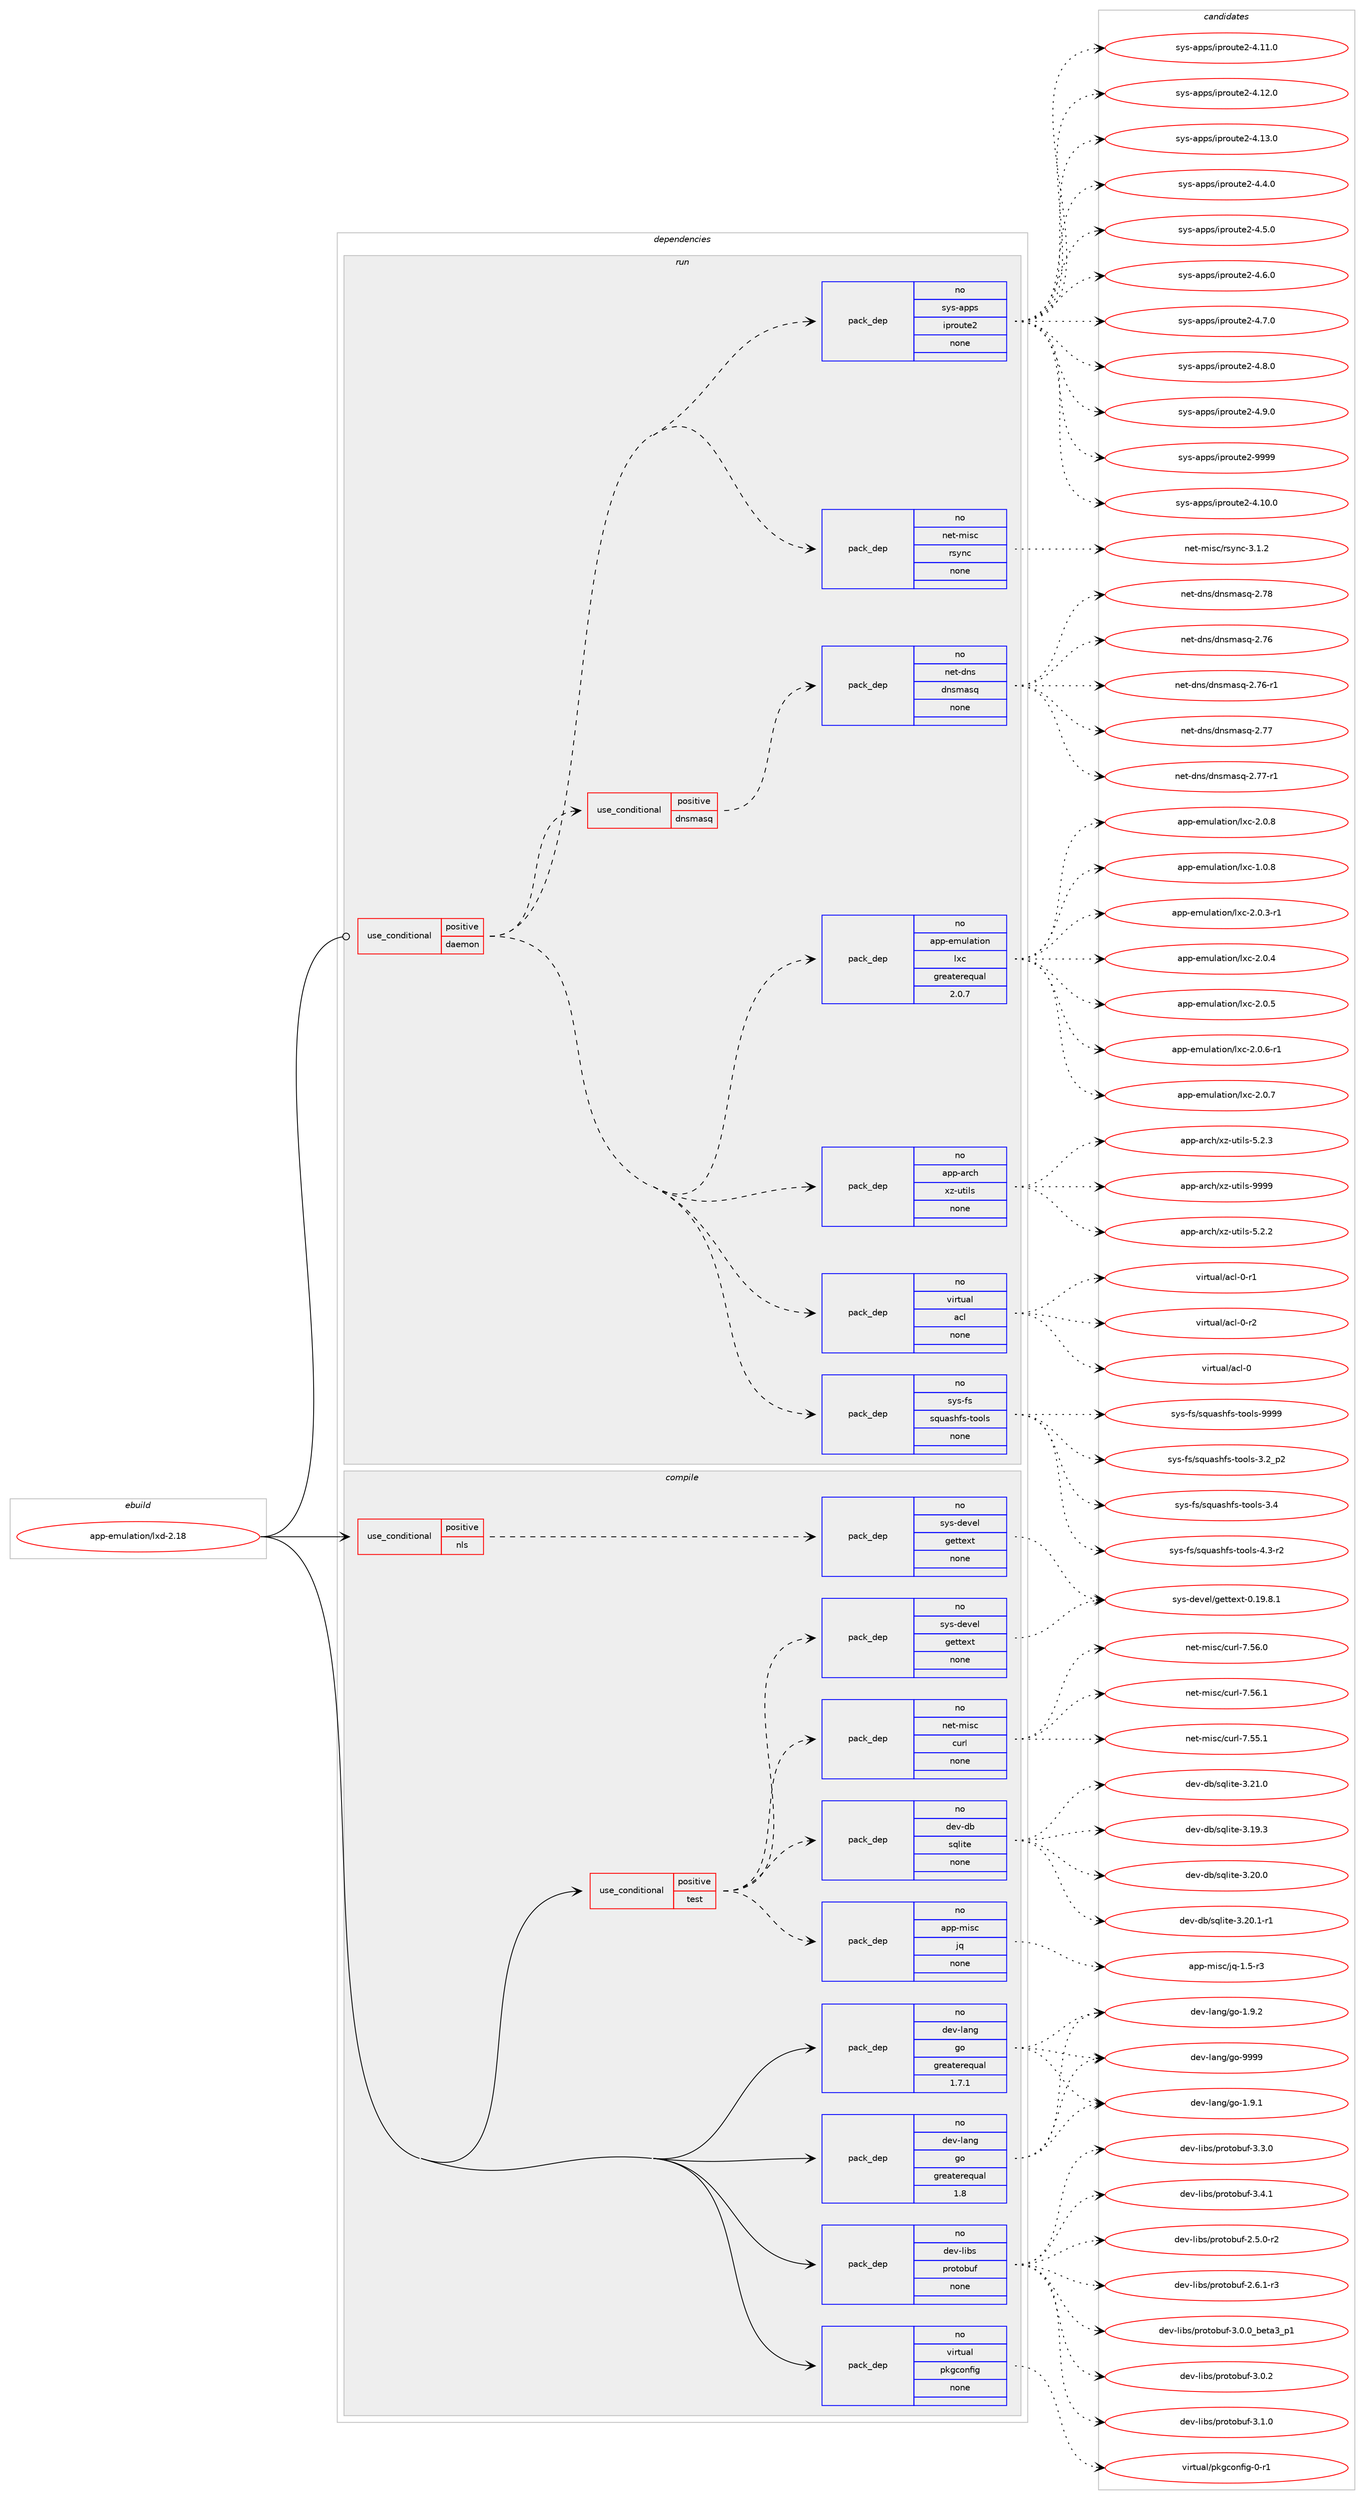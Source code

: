 digraph prolog {

# *************
# Graph options
# *************

newrank=true;
concentrate=true;
compound=true;
graph [rankdir=LR,fontname=Helvetica,fontsize=10,ranksep=1.5];#, ranksep=2.5, nodesep=0.2];
edge  [arrowhead=vee];
node  [fontname=Helvetica,fontsize=10];

# **********
# The ebuild
# **********

subgraph cluster_leftcol {
color=gray;
rank=same;
label=<<i>ebuild</i>>;
id [label="app-emulation/lxd-2.18", color=red, width=4, href="../app-emulation/lxd-2.18.svg"];
}

# ****************
# The dependencies
# ****************

subgraph cluster_midcol {
color=gray;
label=<<i>dependencies</i>>;
subgraph cluster_compile {
fillcolor="#eeeeee";
style=filled;
label=<<i>compile</i>>;
subgraph cond5562 {
dependency23207 [label=<<TABLE BORDER="0" CELLBORDER="1" CELLSPACING="0" CELLPADDING="4"><TR><TD ROWSPAN="3" CELLPADDING="10">use_conditional</TD></TR><TR><TD>positive</TD></TR><TR><TD>nls</TD></TR></TABLE>>, shape=none, color=red];
subgraph pack17197 {
dependency23208 [label=<<TABLE BORDER="0" CELLBORDER="1" CELLSPACING="0" CELLPADDING="4" WIDTH="220"><TR><TD ROWSPAN="6" CELLPADDING="30">pack_dep</TD></TR><TR><TD WIDTH="110">no</TD></TR><TR><TD>sys-devel</TD></TR><TR><TD>gettext</TD></TR><TR><TD>none</TD></TR><TR><TD></TD></TR></TABLE>>, shape=none, color=blue];
}
dependency23207:e -> dependency23208:w [weight=20,style="dashed",arrowhead="vee"];
}
id:e -> dependency23207:w [weight=20,style="solid",arrowhead="vee"];
subgraph cond5563 {
dependency23209 [label=<<TABLE BORDER="0" CELLBORDER="1" CELLSPACING="0" CELLPADDING="4"><TR><TD ROWSPAN="3" CELLPADDING="10">use_conditional</TD></TR><TR><TD>positive</TD></TR><TR><TD>test</TD></TR></TABLE>>, shape=none, color=red];
subgraph pack17198 {
dependency23210 [label=<<TABLE BORDER="0" CELLBORDER="1" CELLSPACING="0" CELLPADDING="4" WIDTH="220"><TR><TD ROWSPAN="6" CELLPADDING="30">pack_dep</TD></TR><TR><TD WIDTH="110">no</TD></TR><TR><TD>app-misc</TD></TR><TR><TD>jq</TD></TR><TR><TD>none</TD></TR><TR><TD></TD></TR></TABLE>>, shape=none, color=blue];
}
dependency23209:e -> dependency23210:w [weight=20,style="dashed",arrowhead="vee"];
subgraph pack17199 {
dependency23211 [label=<<TABLE BORDER="0" CELLBORDER="1" CELLSPACING="0" CELLPADDING="4" WIDTH="220"><TR><TD ROWSPAN="6" CELLPADDING="30">pack_dep</TD></TR><TR><TD WIDTH="110">no</TD></TR><TR><TD>dev-db</TD></TR><TR><TD>sqlite</TD></TR><TR><TD>none</TD></TR><TR><TD></TD></TR></TABLE>>, shape=none, color=blue];
}
dependency23209:e -> dependency23211:w [weight=20,style="dashed",arrowhead="vee"];
subgraph pack17200 {
dependency23212 [label=<<TABLE BORDER="0" CELLBORDER="1" CELLSPACING="0" CELLPADDING="4" WIDTH="220"><TR><TD ROWSPAN="6" CELLPADDING="30">pack_dep</TD></TR><TR><TD WIDTH="110">no</TD></TR><TR><TD>net-misc</TD></TR><TR><TD>curl</TD></TR><TR><TD>none</TD></TR><TR><TD></TD></TR></TABLE>>, shape=none, color=blue];
}
dependency23209:e -> dependency23212:w [weight=20,style="dashed",arrowhead="vee"];
subgraph pack17201 {
dependency23213 [label=<<TABLE BORDER="0" CELLBORDER="1" CELLSPACING="0" CELLPADDING="4" WIDTH="220"><TR><TD ROWSPAN="6" CELLPADDING="30">pack_dep</TD></TR><TR><TD WIDTH="110">no</TD></TR><TR><TD>sys-devel</TD></TR><TR><TD>gettext</TD></TR><TR><TD>none</TD></TR><TR><TD></TD></TR></TABLE>>, shape=none, color=blue];
}
dependency23209:e -> dependency23213:w [weight=20,style="dashed",arrowhead="vee"];
}
id:e -> dependency23209:w [weight=20,style="solid",arrowhead="vee"];
subgraph pack17202 {
dependency23214 [label=<<TABLE BORDER="0" CELLBORDER="1" CELLSPACING="0" CELLPADDING="4" WIDTH="220"><TR><TD ROWSPAN="6" CELLPADDING="30">pack_dep</TD></TR><TR><TD WIDTH="110">no</TD></TR><TR><TD>dev-lang</TD></TR><TR><TD>go</TD></TR><TR><TD>greaterequal</TD></TR><TR><TD>1.7.1</TD></TR></TABLE>>, shape=none, color=blue];
}
id:e -> dependency23214:w [weight=20,style="solid",arrowhead="vee"];
subgraph pack17203 {
dependency23215 [label=<<TABLE BORDER="0" CELLBORDER="1" CELLSPACING="0" CELLPADDING="4" WIDTH="220"><TR><TD ROWSPAN="6" CELLPADDING="30">pack_dep</TD></TR><TR><TD WIDTH="110">no</TD></TR><TR><TD>dev-lang</TD></TR><TR><TD>go</TD></TR><TR><TD>greaterequal</TD></TR><TR><TD>1.8</TD></TR></TABLE>>, shape=none, color=blue];
}
id:e -> dependency23215:w [weight=20,style="solid",arrowhead="vee"];
subgraph pack17204 {
dependency23216 [label=<<TABLE BORDER="0" CELLBORDER="1" CELLSPACING="0" CELLPADDING="4" WIDTH="220"><TR><TD ROWSPAN="6" CELLPADDING="30">pack_dep</TD></TR><TR><TD WIDTH="110">no</TD></TR><TR><TD>dev-libs</TD></TR><TR><TD>protobuf</TD></TR><TR><TD>none</TD></TR><TR><TD></TD></TR></TABLE>>, shape=none, color=blue];
}
id:e -> dependency23216:w [weight=20,style="solid",arrowhead="vee"];
subgraph pack17205 {
dependency23217 [label=<<TABLE BORDER="0" CELLBORDER="1" CELLSPACING="0" CELLPADDING="4" WIDTH="220"><TR><TD ROWSPAN="6" CELLPADDING="30">pack_dep</TD></TR><TR><TD WIDTH="110">no</TD></TR><TR><TD>virtual</TD></TR><TR><TD>pkgconfig</TD></TR><TR><TD>none</TD></TR><TR><TD></TD></TR></TABLE>>, shape=none, color=blue];
}
id:e -> dependency23217:w [weight=20,style="solid",arrowhead="vee"];
}
subgraph cluster_compileandrun {
fillcolor="#eeeeee";
style=filled;
label=<<i>compile and run</i>>;
}
subgraph cluster_run {
fillcolor="#eeeeee";
style=filled;
label=<<i>run</i>>;
subgraph cond5564 {
dependency23218 [label=<<TABLE BORDER="0" CELLBORDER="1" CELLSPACING="0" CELLPADDING="4"><TR><TD ROWSPAN="3" CELLPADDING="10">use_conditional</TD></TR><TR><TD>positive</TD></TR><TR><TD>daemon</TD></TR></TABLE>>, shape=none, color=red];
subgraph pack17206 {
dependency23219 [label=<<TABLE BORDER="0" CELLBORDER="1" CELLSPACING="0" CELLPADDING="4" WIDTH="220"><TR><TD ROWSPAN="6" CELLPADDING="30">pack_dep</TD></TR><TR><TD WIDTH="110">no</TD></TR><TR><TD>app-arch</TD></TR><TR><TD>xz-utils</TD></TR><TR><TD>none</TD></TR><TR><TD></TD></TR></TABLE>>, shape=none, color=blue];
}
dependency23218:e -> dependency23219:w [weight=20,style="dashed",arrowhead="vee"];
subgraph pack17207 {
dependency23220 [label=<<TABLE BORDER="0" CELLBORDER="1" CELLSPACING="0" CELLPADDING="4" WIDTH="220"><TR><TD ROWSPAN="6" CELLPADDING="30">pack_dep</TD></TR><TR><TD WIDTH="110">no</TD></TR><TR><TD>app-emulation</TD></TR><TR><TD>lxc</TD></TR><TR><TD>greaterequal</TD></TR><TR><TD>2.0.7</TD></TR></TABLE>>, shape=none, color=blue];
}
dependency23218:e -> dependency23220:w [weight=20,style="dashed",arrowhead="vee"];
subgraph cond5565 {
dependency23221 [label=<<TABLE BORDER="0" CELLBORDER="1" CELLSPACING="0" CELLPADDING="4"><TR><TD ROWSPAN="3" CELLPADDING="10">use_conditional</TD></TR><TR><TD>positive</TD></TR><TR><TD>dnsmasq</TD></TR></TABLE>>, shape=none, color=red];
subgraph pack17208 {
dependency23222 [label=<<TABLE BORDER="0" CELLBORDER="1" CELLSPACING="0" CELLPADDING="4" WIDTH="220"><TR><TD ROWSPAN="6" CELLPADDING="30">pack_dep</TD></TR><TR><TD WIDTH="110">no</TD></TR><TR><TD>net-dns</TD></TR><TR><TD>dnsmasq</TD></TR><TR><TD>none</TD></TR><TR><TD></TD></TR></TABLE>>, shape=none, color=blue];
}
dependency23221:e -> dependency23222:w [weight=20,style="dashed",arrowhead="vee"];
}
dependency23218:e -> dependency23221:w [weight=20,style="dashed",arrowhead="vee"];
subgraph pack17209 {
dependency23223 [label=<<TABLE BORDER="0" CELLBORDER="1" CELLSPACING="0" CELLPADDING="4" WIDTH="220"><TR><TD ROWSPAN="6" CELLPADDING="30">pack_dep</TD></TR><TR><TD WIDTH="110">no</TD></TR><TR><TD>net-misc</TD></TR><TR><TD>rsync</TD></TR><TR><TD>none</TD></TR><TR><TD></TD></TR></TABLE>>, shape=none, color=blue];
}
dependency23218:e -> dependency23223:w [weight=20,style="dashed",arrowhead="vee"];
subgraph pack17210 {
dependency23224 [label=<<TABLE BORDER="0" CELLBORDER="1" CELLSPACING="0" CELLPADDING="4" WIDTH="220"><TR><TD ROWSPAN="6" CELLPADDING="30">pack_dep</TD></TR><TR><TD WIDTH="110">no</TD></TR><TR><TD>sys-apps</TD></TR><TR><TD>iproute2</TD></TR><TR><TD>none</TD></TR><TR><TD></TD></TR></TABLE>>, shape=none, color=blue];
}
dependency23218:e -> dependency23224:w [weight=20,style="dashed",arrowhead="vee"];
subgraph pack17211 {
dependency23225 [label=<<TABLE BORDER="0" CELLBORDER="1" CELLSPACING="0" CELLPADDING="4" WIDTH="220"><TR><TD ROWSPAN="6" CELLPADDING="30">pack_dep</TD></TR><TR><TD WIDTH="110">no</TD></TR><TR><TD>sys-fs</TD></TR><TR><TD>squashfs-tools</TD></TR><TR><TD>none</TD></TR><TR><TD></TD></TR></TABLE>>, shape=none, color=blue];
}
dependency23218:e -> dependency23225:w [weight=20,style="dashed",arrowhead="vee"];
subgraph pack17212 {
dependency23226 [label=<<TABLE BORDER="0" CELLBORDER="1" CELLSPACING="0" CELLPADDING="4" WIDTH="220"><TR><TD ROWSPAN="6" CELLPADDING="30">pack_dep</TD></TR><TR><TD WIDTH="110">no</TD></TR><TR><TD>virtual</TD></TR><TR><TD>acl</TD></TR><TR><TD>none</TD></TR><TR><TD></TD></TR></TABLE>>, shape=none, color=blue];
}
dependency23218:e -> dependency23226:w [weight=20,style="dashed",arrowhead="vee"];
}
id:e -> dependency23218:w [weight=20,style="solid",arrowhead="odot"];
}
}

# **************
# The candidates
# **************

subgraph cluster_choices {
rank=same;
color=gray;
label=<<i>candidates</i>>;

subgraph choice17197 {
color=black;
nodesep=1;
choice1151211154510010111810110847103101116116101120116454846495746564649 [label="sys-devel/gettext-0.19.8.1", color=red, width=4,href="../sys-devel/gettext-0.19.8.1.svg"];
dependency23208:e -> choice1151211154510010111810110847103101116116101120116454846495746564649:w [style=dotted,weight="100"];
}
subgraph choice17198 {
color=black;
nodesep=1;
choice97112112451091051159947106113454946534511451 [label="app-misc/jq-1.5-r3", color=red, width=4,href="../app-misc/jq-1.5-r3.svg"];
dependency23210:e -> choice97112112451091051159947106113454946534511451:w [style=dotted,weight="100"];
}
subgraph choice17199 {
color=black;
nodesep=1;
choice10010111845100984711511310810511610145514649574651 [label="dev-db/sqlite-3.19.3", color=red, width=4,href="../dev-db/sqlite-3.19.3.svg"];
choice10010111845100984711511310810511610145514650484648 [label="dev-db/sqlite-3.20.0", color=red, width=4,href="../dev-db/sqlite-3.20.0.svg"];
choice100101118451009847115113108105116101455146504846494511449 [label="dev-db/sqlite-3.20.1-r1", color=red, width=4,href="../dev-db/sqlite-3.20.1-r1.svg"];
choice10010111845100984711511310810511610145514650494648 [label="dev-db/sqlite-3.21.0", color=red, width=4,href="../dev-db/sqlite-3.21.0.svg"];
dependency23211:e -> choice10010111845100984711511310810511610145514649574651:w [style=dotted,weight="100"];
dependency23211:e -> choice10010111845100984711511310810511610145514650484648:w [style=dotted,weight="100"];
dependency23211:e -> choice100101118451009847115113108105116101455146504846494511449:w [style=dotted,weight="100"];
dependency23211:e -> choice10010111845100984711511310810511610145514650494648:w [style=dotted,weight="100"];
}
subgraph choice17200 {
color=black;
nodesep=1;
choice1101011164510910511599479911711410845554653534649 [label="net-misc/curl-7.55.1", color=red, width=4,href="../net-misc/curl-7.55.1.svg"];
choice1101011164510910511599479911711410845554653544648 [label="net-misc/curl-7.56.0", color=red, width=4,href="../net-misc/curl-7.56.0.svg"];
choice1101011164510910511599479911711410845554653544649 [label="net-misc/curl-7.56.1", color=red, width=4,href="../net-misc/curl-7.56.1.svg"];
dependency23212:e -> choice1101011164510910511599479911711410845554653534649:w [style=dotted,weight="100"];
dependency23212:e -> choice1101011164510910511599479911711410845554653544648:w [style=dotted,weight="100"];
dependency23212:e -> choice1101011164510910511599479911711410845554653544649:w [style=dotted,weight="100"];
}
subgraph choice17201 {
color=black;
nodesep=1;
choice1151211154510010111810110847103101116116101120116454846495746564649 [label="sys-devel/gettext-0.19.8.1", color=red, width=4,href="../sys-devel/gettext-0.19.8.1.svg"];
dependency23213:e -> choice1151211154510010111810110847103101116116101120116454846495746564649:w [style=dotted,weight="100"];
}
subgraph choice17202 {
color=black;
nodesep=1;
choice100101118451089711010347103111454946574649 [label="dev-lang/go-1.9.1", color=red, width=4,href="../dev-lang/go-1.9.1.svg"];
choice100101118451089711010347103111454946574650 [label="dev-lang/go-1.9.2", color=red, width=4,href="../dev-lang/go-1.9.2.svg"];
choice1001011184510897110103471031114557575757 [label="dev-lang/go-9999", color=red, width=4,href="../dev-lang/go-9999.svg"];
dependency23214:e -> choice100101118451089711010347103111454946574649:w [style=dotted,weight="100"];
dependency23214:e -> choice100101118451089711010347103111454946574650:w [style=dotted,weight="100"];
dependency23214:e -> choice1001011184510897110103471031114557575757:w [style=dotted,weight="100"];
}
subgraph choice17203 {
color=black;
nodesep=1;
choice100101118451089711010347103111454946574649 [label="dev-lang/go-1.9.1", color=red, width=4,href="../dev-lang/go-1.9.1.svg"];
choice100101118451089711010347103111454946574650 [label="dev-lang/go-1.9.2", color=red, width=4,href="../dev-lang/go-1.9.2.svg"];
choice1001011184510897110103471031114557575757 [label="dev-lang/go-9999", color=red, width=4,href="../dev-lang/go-9999.svg"];
dependency23215:e -> choice100101118451089711010347103111454946574649:w [style=dotted,weight="100"];
dependency23215:e -> choice100101118451089711010347103111454946574650:w [style=dotted,weight="100"];
dependency23215:e -> choice1001011184510897110103471031114557575757:w [style=dotted,weight="100"];
}
subgraph choice17204 {
color=black;
nodesep=1;
choice100101118451081059811547112114111116111981171024550465346484511450 [label="dev-libs/protobuf-2.5.0-r2", color=red, width=4,href="../dev-libs/protobuf-2.5.0-r2.svg"];
choice100101118451081059811547112114111116111981171024550465446494511451 [label="dev-libs/protobuf-2.6.1-r3", color=red, width=4,href="../dev-libs/protobuf-2.6.1-r3.svg"];
choice10010111845108105981154711211411111611198117102455146484648959810111697519511249 [label="dev-libs/protobuf-3.0.0_beta3_p1", color=red, width=4,href="../dev-libs/protobuf-3.0.0_beta3_p1.svg"];
choice10010111845108105981154711211411111611198117102455146484650 [label="dev-libs/protobuf-3.0.2", color=red, width=4,href="../dev-libs/protobuf-3.0.2.svg"];
choice10010111845108105981154711211411111611198117102455146494648 [label="dev-libs/protobuf-3.1.0", color=red, width=4,href="../dev-libs/protobuf-3.1.0.svg"];
choice10010111845108105981154711211411111611198117102455146514648 [label="dev-libs/protobuf-3.3.0", color=red, width=4,href="../dev-libs/protobuf-3.3.0.svg"];
choice10010111845108105981154711211411111611198117102455146524649 [label="dev-libs/protobuf-3.4.1", color=red, width=4,href="../dev-libs/protobuf-3.4.1.svg"];
dependency23216:e -> choice100101118451081059811547112114111116111981171024550465346484511450:w [style=dotted,weight="100"];
dependency23216:e -> choice100101118451081059811547112114111116111981171024550465446494511451:w [style=dotted,weight="100"];
dependency23216:e -> choice10010111845108105981154711211411111611198117102455146484648959810111697519511249:w [style=dotted,weight="100"];
dependency23216:e -> choice10010111845108105981154711211411111611198117102455146484650:w [style=dotted,weight="100"];
dependency23216:e -> choice10010111845108105981154711211411111611198117102455146494648:w [style=dotted,weight="100"];
dependency23216:e -> choice10010111845108105981154711211411111611198117102455146514648:w [style=dotted,weight="100"];
dependency23216:e -> choice10010111845108105981154711211411111611198117102455146524649:w [style=dotted,weight="100"];
}
subgraph choice17205 {
color=black;
nodesep=1;
choice11810511411611797108471121071039911111010210510345484511449 [label="virtual/pkgconfig-0-r1", color=red, width=4,href="../virtual/pkgconfig-0-r1.svg"];
dependency23217:e -> choice11810511411611797108471121071039911111010210510345484511449:w [style=dotted,weight="100"];
}
subgraph choice17206 {
color=black;
nodesep=1;
choice971121124597114991044712012245117116105108115455346504650 [label="app-arch/xz-utils-5.2.2", color=red, width=4,href="../app-arch/xz-utils-5.2.2.svg"];
choice971121124597114991044712012245117116105108115455346504651 [label="app-arch/xz-utils-5.2.3", color=red, width=4,href="../app-arch/xz-utils-5.2.3.svg"];
choice9711211245971149910447120122451171161051081154557575757 [label="app-arch/xz-utils-9999", color=red, width=4,href="../app-arch/xz-utils-9999.svg"];
dependency23219:e -> choice971121124597114991044712012245117116105108115455346504650:w [style=dotted,weight="100"];
dependency23219:e -> choice971121124597114991044712012245117116105108115455346504651:w [style=dotted,weight="100"];
dependency23219:e -> choice9711211245971149910447120122451171161051081154557575757:w [style=dotted,weight="100"];
}
subgraph choice17207 {
color=black;
nodesep=1;
choice9711211245101109117108971161051111104710812099454946484656 [label="app-emulation/lxc-1.0.8", color=red, width=4,href="../app-emulation/lxc-1.0.8.svg"];
choice97112112451011091171089711610511111047108120994550464846514511449 [label="app-emulation/lxc-2.0.3-r1", color=red, width=4,href="../app-emulation/lxc-2.0.3-r1.svg"];
choice9711211245101109117108971161051111104710812099455046484652 [label="app-emulation/lxc-2.0.4", color=red, width=4,href="../app-emulation/lxc-2.0.4.svg"];
choice9711211245101109117108971161051111104710812099455046484653 [label="app-emulation/lxc-2.0.5", color=red, width=4,href="../app-emulation/lxc-2.0.5.svg"];
choice97112112451011091171089711610511111047108120994550464846544511449 [label="app-emulation/lxc-2.0.6-r1", color=red, width=4,href="../app-emulation/lxc-2.0.6-r1.svg"];
choice9711211245101109117108971161051111104710812099455046484655 [label="app-emulation/lxc-2.0.7", color=red, width=4,href="../app-emulation/lxc-2.0.7.svg"];
choice9711211245101109117108971161051111104710812099455046484656 [label="app-emulation/lxc-2.0.8", color=red, width=4,href="../app-emulation/lxc-2.0.8.svg"];
dependency23220:e -> choice9711211245101109117108971161051111104710812099454946484656:w [style=dotted,weight="100"];
dependency23220:e -> choice97112112451011091171089711610511111047108120994550464846514511449:w [style=dotted,weight="100"];
dependency23220:e -> choice9711211245101109117108971161051111104710812099455046484652:w [style=dotted,weight="100"];
dependency23220:e -> choice9711211245101109117108971161051111104710812099455046484653:w [style=dotted,weight="100"];
dependency23220:e -> choice97112112451011091171089711610511111047108120994550464846544511449:w [style=dotted,weight="100"];
dependency23220:e -> choice9711211245101109117108971161051111104710812099455046484655:w [style=dotted,weight="100"];
dependency23220:e -> choice9711211245101109117108971161051111104710812099455046484656:w [style=dotted,weight="100"];
}
subgraph choice17208 {
color=black;
nodesep=1;
choice1101011164510011011547100110115109971151134550465554 [label="net-dns/dnsmasq-2.76", color=red, width=4,href="../net-dns/dnsmasq-2.76.svg"];
choice11010111645100110115471001101151099711511345504655544511449 [label="net-dns/dnsmasq-2.76-r1", color=red, width=4,href="../net-dns/dnsmasq-2.76-r1.svg"];
choice1101011164510011011547100110115109971151134550465555 [label="net-dns/dnsmasq-2.77", color=red, width=4,href="../net-dns/dnsmasq-2.77.svg"];
choice11010111645100110115471001101151099711511345504655554511449 [label="net-dns/dnsmasq-2.77-r1", color=red, width=4,href="../net-dns/dnsmasq-2.77-r1.svg"];
choice1101011164510011011547100110115109971151134550465556 [label="net-dns/dnsmasq-2.78", color=red, width=4,href="../net-dns/dnsmasq-2.78.svg"];
dependency23222:e -> choice1101011164510011011547100110115109971151134550465554:w [style=dotted,weight="100"];
dependency23222:e -> choice11010111645100110115471001101151099711511345504655544511449:w [style=dotted,weight="100"];
dependency23222:e -> choice1101011164510011011547100110115109971151134550465555:w [style=dotted,weight="100"];
dependency23222:e -> choice11010111645100110115471001101151099711511345504655554511449:w [style=dotted,weight="100"];
dependency23222:e -> choice1101011164510011011547100110115109971151134550465556:w [style=dotted,weight="100"];
}
subgraph choice17209 {
color=black;
nodesep=1;
choice11010111645109105115994711411512111099455146494650 [label="net-misc/rsync-3.1.2", color=red, width=4,href="../net-misc/rsync-3.1.2.svg"];
dependency23223:e -> choice11010111645109105115994711411512111099455146494650:w [style=dotted,weight="100"];
}
subgraph choice17210 {
color=black;
nodesep=1;
choice1151211154597112112115471051121141111171161015045524649484648 [label="sys-apps/iproute2-4.10.0", color=red, width=4,href="../sys-apps/iproute2-4.10.0.svg"];
choice1151211154597112112115471051121141111171161015045524649494648 [label="sys-apps/iproute2-4.11.0", color=red, width=4,href="../sys-apps/iproute2-4.11.0.svg"];
choice1151211154597112112115471051121141111171161015045524649504648 [label="sys-apps/iproute2-4.12.0", color=red, width=4,href="../sys-apps/iproute2-4.12.0.svg"];
choice1151211154597112112115471051121141111171161015045524649514648 [label="sys-apps/iproute2-4.13.0", color=red, width=4,href="../sys-apps/iproute2-4.13.0.svg"];
choice11512111545971121121154710511211411111711610150455246524648 [label="sys-apps/iproute2-4.4.0", color=red, width=4,href="../sys-apps/iproute2-4.4.0.svg"];
choice11512111545971121121154710511211411111711610150455246534648 [label="sys-apps/iproute2-4.5.0", color=red, width=4,href="../sys-apps/iproute2-4.5.0.svg"];
choice11512111545971121121154710511211411111711610150455246544648 [label="sys-apps/iproute2-4.6.0", color=red, width=4,href="../sys-apps/iproute2-4.6.0.svg"];
choice11512111545971121121154710511211411111711610150455246554648 [label="sys-apps/iproute2-4.7.0", color=red, width=4,href="../sys-apps/iproute2-4.7.0.svg"];
choice11512111545971121121154710511211411111711610150455246564648 [label="sys-apps/iproute2-4.8.0", color=red, width=4,href="../sys-apps/iproute2-4.8.0.svg"];
choice11512111545971121121154710511211411111711610150455246574648 [label="sys-apps/iproute2-4.9.0", color=red, width=4,href="../sys-apps/iproute2-4.9.0.svg"];
choice115121115459711211211547105112114111117116101504557575757 [label="sys-apps/iproute2-9999", color=red, width=4,href="../sys-apps/iproute2-9999.svg"];
dependency23224:e -> choice1151211154597112112115471051121141111171161015045524649484648:w [style=dotted,weight="100"];
dependency23224:e -> choice1151211154597112112115471051121141111171161015045524649494648:w [style=dotted,weight="100"];
dependency23224:e -> choice1151211154597112112115471051121141111171161015045524649504648:w [style=dotted,weight="100"];
dependency23224:e -> choice1151211154597112112115471051121141111171161015045524649514648:w [style=dotted,weight="100"];
dependency23224:e -> choice11512111545971121121154710511211411111711610150455246524648:w [style=dotted,weight="100"];
dependency23224:e -> choice11512111545971121121154710511211411111711610150455246534648:w [style=dotted,weight="100"];
dependency23224:e -> choice11512111545971121121154710511211411111711610150455246544648:w [style=dotted,weight="100"];
dependency23224:e -> choice11512111545971121121154710511211411111711610150455246554648:w [style=dotted,weight="100"];
dependency23224:e -> choice11512111545971121121154710511211411111711610150455246564648:w [style=dotted,weight="100"];
dependency23224:e -> choice11512111545971121121154710511211411111711610150455246574648:w [style=dotted,weight="100"];
dependency23224:e -> choice115121115459711211211547105112114111117116101504557575757:w [style=dotted,weight="100"];
}
subgraph choice17211 {
color=black;
nodesep=1;
choice11512111545102115471151131179711510410211545116111111108115455146509511250 [label="sys-fs/squashfs-tools-3.2_p2", color=red, width=4,href="../sys-fs/squashfs-tools-3.2_p2.svg"];
choice1151211154510211547115113117971151041021154511611111110811545514652 [label="sys-fs/squashfs-tools-3.4", color=red, width=4,href="../sys-fs/squashfs-tools-3.4.svg"];
choice11512111545102115471151131179711510410211545116111111108115455246514511450 [label="sys-fs/squashfs-tools-4.3-r2", color=red, width=4,href="../sys-fs/squashfs-tools-4.3-r2.svg"];
choice115121115451021154711511311797115104102115451161111111081154557575757 [label="sys-fs/squashfs-tools-9999", color=red, width=4,href="../sys-fs/squashfs-tools-9999.svg"];
dependency23225:e -> choice11512111545102115471151131179711510410211545116111111108115455146509511250:w [style=dotted,weight="100"];
dependency23225:e -> choice1151211154510211547115113117971151041021154511611111110811545514652:w [style=dotted,weight="100"];
dependency23225:e -> choice11512111545102115471151131179711510410211545116111111108115455246514511450:w [style=dotted,weight="100"];
dependency23225:e -> choice115121115451021154711511311797115104102115451161111111081154557575757:w [style=dotted,weight="100"];
}
subgraph choice17212 {
color=black;
nodesep=1;
choice118105114116117971084797991084548 [label="virtual/acl-0", color=red, width=4,href="../virtual/acl-0.svg"];
choice1181051141161179710847979910845484511449 [label="virtual/acl-0-r1", color=red, width=4,href="../virtual/acl-0-r1.svg"];
choice1181051141161179710847979910845484511450 [label="virtual/acl-0-r2", color=red, width=4,href="../virtual/acl-0-r2.svg"];
dependency23226:e -> choice118105114116117971084797991084548:w [style=dotted,weight="100"];
dependency23226:e -> choice1181051141161179710847979910845484511449:w [style=dotted,weight="100"];
dependency23226:e -> choice1181051141161179710847979910845484511450:w [style=dotted,weight="100"];
}
}

}
